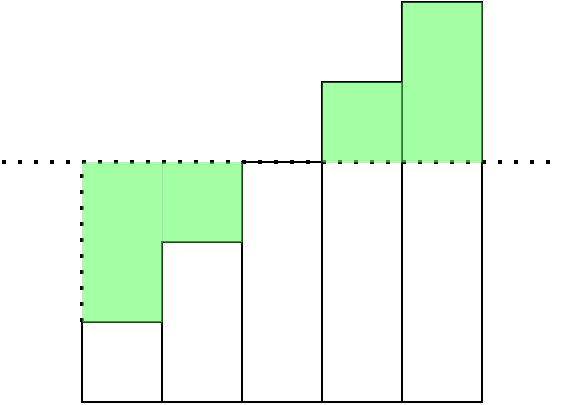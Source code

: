 <mxfile>
    <diagram id="led_z5a2ONoZtAD5ZNnE" name="Page-1">
        <mxGraphModel dx="613" dy="269" grid="1" gridSize="10" guides="1" tooltips="1" connect="1" arrows="1" fold="1" page="1" pageScale="1" pageWidth="850" pageHeight="1100" math="0" shadow="0">
            <root>
                <mxCell id="0"/>
                <mxCell id="1" parent="0"/>
                <mxCell id="2" value="" style="rounded=0;whiteSpace=wrap;html=1;" vertex="1" parent="1">
                    <mxGeometry x="200" y="360" width="40" height="40" as="geometry"/>
                </mxCell>
                <mxCell id="3" value="" style="rounded=0;whiteSpace=wrap;html=1;" vertex="1" parent="1">
                    <mxGeometry x="240" y="320" width="40" height="80" as="geometry"/>
                </mxCell>
                <mxCell id="4" value="" style="rounded=0;whiteSpace=wrap;html=1;" vertex="1" parent="1">
                    <mxGeometry x="280" y="280" width="40" height="120" as="geometry"/>
                </mxCell>
                <mxCell id="5" value="" style="rounded=0;whiteSpace=wrap;html=1;" vertex="1" parent="1">
                    <mxGeometry x="320" y="240" width="40" height="160" as="geometry"/>
                </mxCell>
                <mxCell id="6" value="" style="rounded=0;whiteSpace=wrap;html=1;" vertex="1" parent="1">
                    <mxGeometry x="360" y="200" width="40" height="200" as="geometry"/>
                </mxCell>
                <mxCell id="7" value="" style="endArrow=none;dashed=1;html=1;dashPattern=1 3;strokeWidth=2;" edge="1" parent="1">
                    <mxGeometry width="50" height="50" relative="1" as="geometry">
                        <mxPoint x="160" y="280" as="sourcePoint"/>
                        <mxPoint x="440" y="280" as="targetPoint"/>
                    </mxGeometry>
                </mxCell>
                <mxCell id="8" value="" style="endArrow=none;dashed=1;html=1;dashPattern=1 3;strokeWidth=2;" edge="1" parent="1">
                    <mxGeometry width="50" height="50" relative="1" as="geometry">
                        <mxPoint x="200" y="360" as="sourcePoint"/>
                        <mxPoint x="200" y="280" as="targetPoint"/>
                    </mxGeometry>
                </mxCell>
                <mxCell id="11" value="" style="rounded=0;whiteSpace=wrap;html=1;strokeWidth=0;strokeColor=default;fillColor=#66FF66;perimeterSpacing=0;opacity=60;" vertex="1" parent="1">
                    <mxGeometry x="200" y="280" width="40" height="80" as="geometry"/>
                </mxCell>
                <mxCell id="12" value="" style="rounded=0;whiteSpace=wrap;html=1;strokeWidth=0;strokeColor=default;fillColor=#66FF66;perimeterSpacing=0;opacity=60;" vertex="1" parent="1">
                    <mxGeometry x="240" y="280" width="40" height="40" as="geometry"/>
                </mxCell>
                <mxCell id="13" value="" style="rounded=0;whiteSpace=wrap;html=1;strokeWidth=0;strokeColor=default;fillColor=#66FF66;perimeterSpacing=0;opacity=60;" vertex="1" parent="1">
                    <mxGeometry x="320" y="240" width="40" height="40" as="geometry"/>
                </mxCell>
                <mxCell id="14" value="" style="rounded=0;whiteSpace=wrap;html=1;strokeWidth=0;strokeColor=default;fillColor=#66FF66;perimeterSpacing=0;opacity=60;" vertex="1" parent="1">
                    <mxGeometry x="360" y="200" width="40" height="80" as="geometry"/>
                </mxCell>
            </root>
        </mxGraphModel>
    </diagram>
</mxfile>